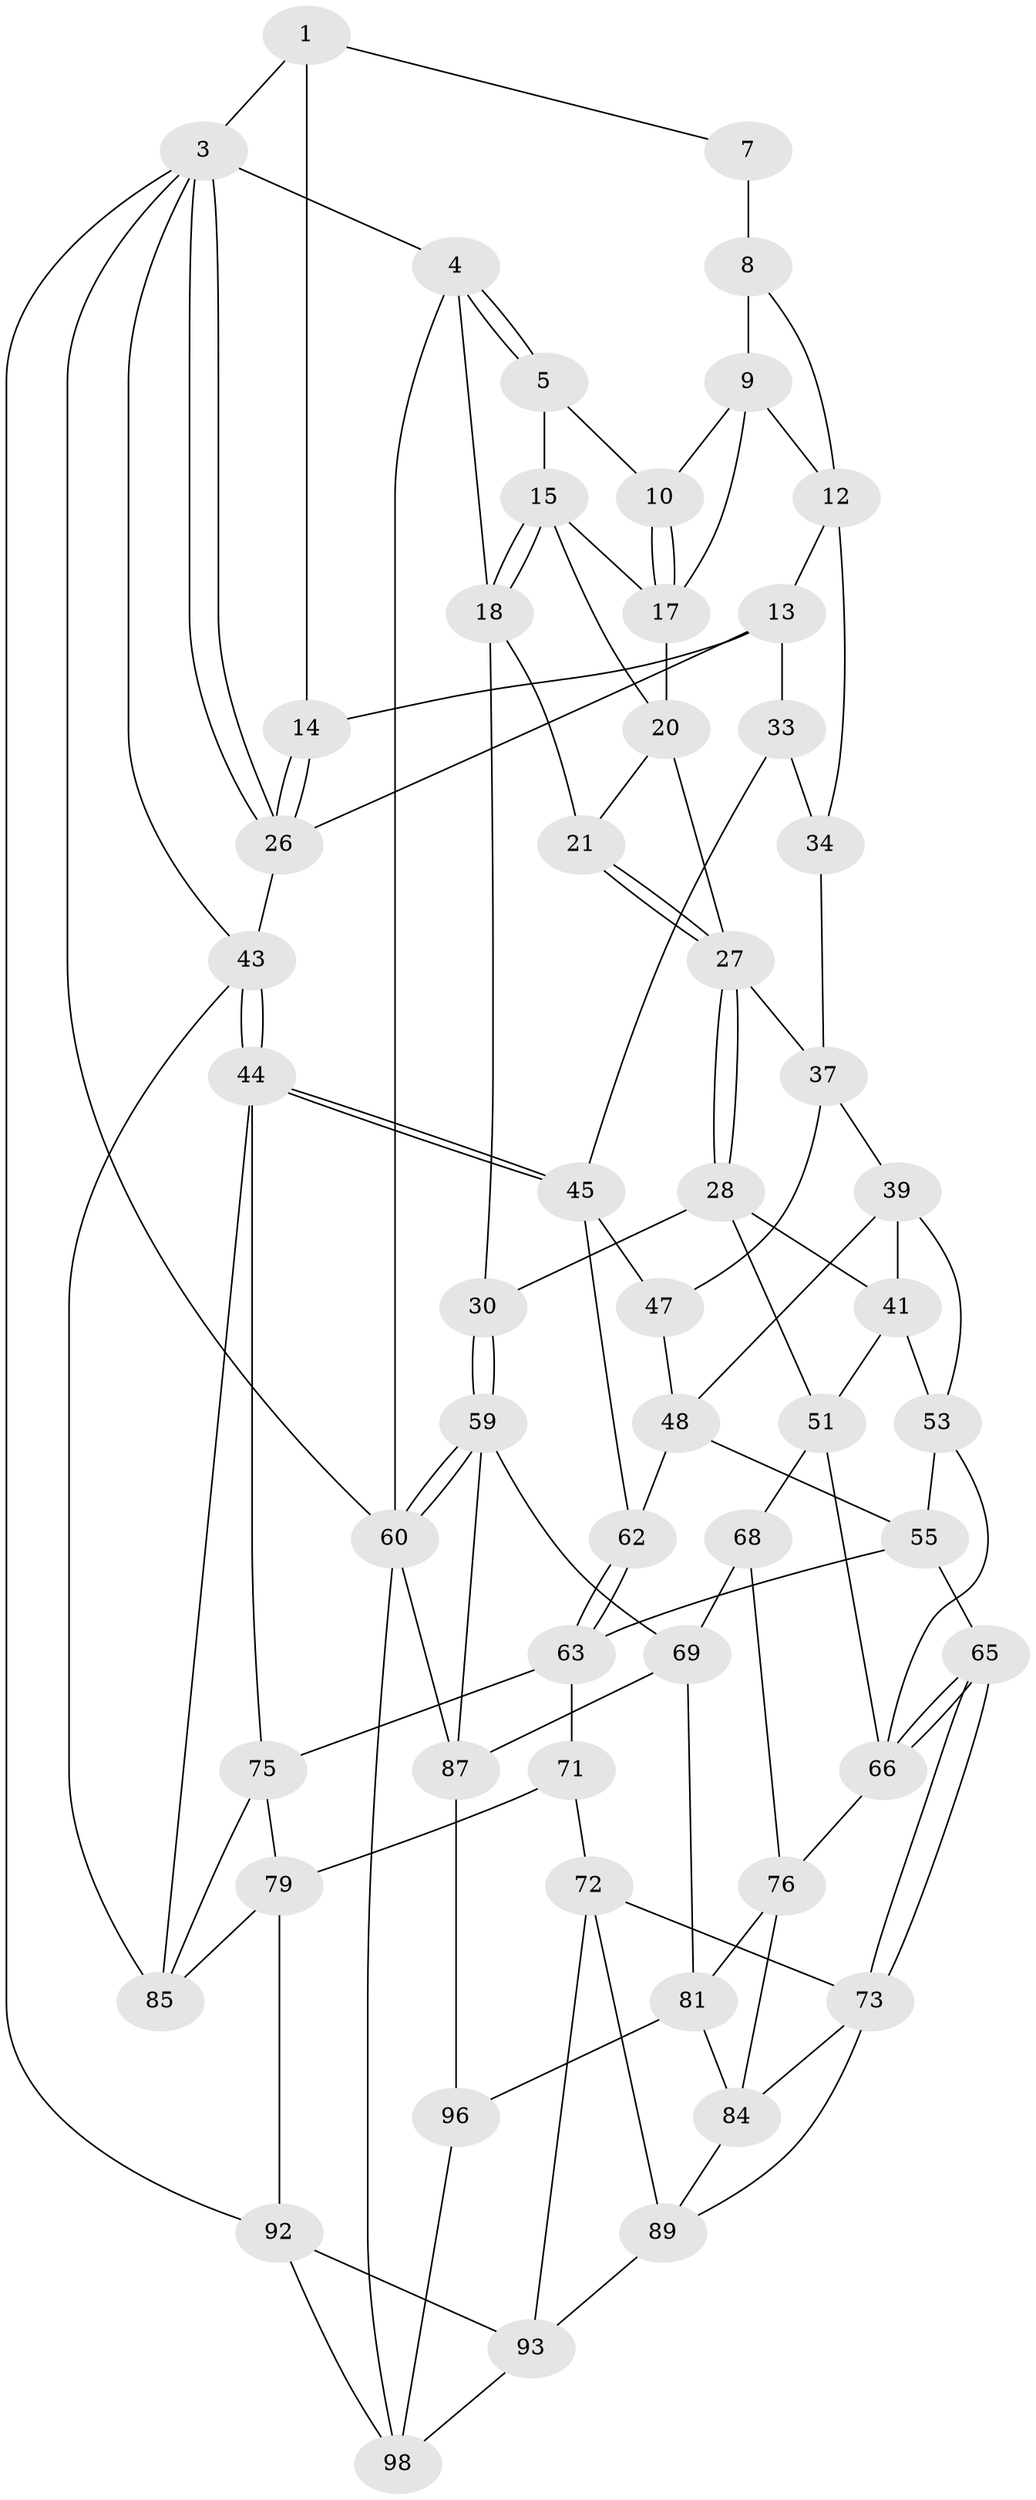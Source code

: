 // original degree distribution, {3: 0.02, 5: 0.52, 6: 0.22, 4: 0.24}
// Generated by graph-tools (version 1.1) at 2025/11/02/27/25 16:11:51]
// undirected, 56 vertices, 119 edges
graph export_dot {
graph [start="1"]
  node [color=gray90,style=filled];
  1 [pos="+0.7332602467268244+0",super="+2"];
  3 [pos="+1+0",super="+57"];
  4 [pos="+0+0"];
  5 [pos="+0.2547904024929593+0",super="+6"];
  7 [pos="+0.7479024918790107+0"];
  8 [pos="+0.6940829377045609+0.06875396092758436",super="+11"];
  9 [pos="+0.6462948811637342+0.07842306359077211",super="+22"];
  10 [pos="+0.6056390739260991+0"];
  12 [pos="+0.8323469601405147+0.11680087296287435",super="+24"];
  13 [pos="+0.8470774900135061+0.12039034411871256",super="+32"];
  14 [pos="+0.8702527639382074+0.0986923657119743"];
  15 [pos="+0.2963755648706876+0",super="+16"];
  17 [pos="+0.5126449334756751+0.09563788377271247",super="+23"];
  18 [pos="+0.34406233900932687+0.16255393229584916",super="+19"];
  20 [pos="+0.37933276919397524+0.1424939192957002",super="+25"];
  21 [pos="+0.35853501078562755+0.16522302479973247"];
  26 [pos="+1+0.24729555192902247",super="+35"];
  27 [pos="+0.3772981076036372+0.21303293336364257",super="+31"];
  28 [pos="+0.33400687059585893+0.37981600958892037",super="+29"];
  30 [pos="+0+0.2301688883476212"];
  33 [pos="+0.8500244076947819+0.24055464331907464",super="+42"];
  34 [pos="+0.6717040231063651+0.23220272186273203",super="+36"];
  37 [pos="+0.5927539233561526+0.37606087066825744",super="+38"];
  39 [pos="+0.45073040133762676+0.40782214792807564",super="+40"];
  41 [pos="+0.35318573296009986+0.3945535473856676",super="+50"];
  43 [pos="+1+0.48165035569855086",super="+58"];
  44 [pos="+0.9210502737244821+0.49920560285083593",super="+74"];
  45 [pos="+0.8697535081344842+0.4648708331796737",super="+46"];
  47 [pos="+0.6082712454482373+0.3888269936175018"];
  48 [pos="+0.6848031523392807+0.5089751477027746",super="+49"];
  51 [pos="+0.2591406836388888+0.5955347348797201",super="+52"];
  53 [pos="+0.4574780510545438+0.5388550530453533",super="+54"];
  55 [pos="+0.6005202958897213+0.5984194125347433",super="+56"];
  59 [pos="+0+0.6812750632320956",super="+70"];
  60 [pos="+0+1",super="+61"];
  62 [pos="+0.715096300249297+0.5062103552847836"];
  63 [pos="+0.6818312589268348+0.6625076123041836",super="+64"];
  65 [pos="+0.48591234869402+0.6911668100458577"];
  66 [pos="+0.38658660207952245+0.6350135705773324",super="+67"];
  68 [pos="+0.14772703784656335+0.6486811225448105"];
  69 [pos="+0.113643865133811+0.6775342332662692",super="+82"];
  71 [pos="+0.5789380145106584+0.7293489934323724"];
  72 [pos="+0.5605999765788439+0.7283273214917955",super="+88"];
  73 [pos="+0.4920585658007299+0.7041653424030465",super="+83"];
  75 [pos="+0.7377883182014341+0.6685638234831056",super="+78"];
  76 [pos="+0.3245098604884697+0.7372517739625841",super="+77"];
  79 [pos="+0.7049834045239112+0.8588559223666266",super="+80"];
  81 [pos="+0.18199737672248958+0.8596299949332689",super="+91"];
  84 [pos="+0.34706000212271304+0.7532029284757518",super="+90"];
  85 [pos="+0.8763574777614848+0.6701644497362055",super="+86"];
  87 [pos="+0.11103246249401713+0.8482575768973941",super="+95"];
  89 [pos="+0.43080414050970606+0.8680279674752213",super="+94"];
  92 [pos="+0.6442277101755766+0.9067545111256884",super="+100"];
  93 [pos="+0.5655106090660994+0.9033291194763358",super="+97"];
  96 [pos="+0.18645537962709313+0.9277694920131963"];
  98 [pos="+0.3601407764832674+1",super="+99"];
  1 -- 7;
  1 -- 3;
  1 -- 14;
  3 -- 4;
  3 -- 26;
  3 -- 26;
  3 -- 92;
  3 -- 60;
  3 -- 43;
  4 -- 5;
  4 -- 5;
  4 -- 18;
  4 -- 60;
  5 -- 15;
  5 -- 10;
  7 -- 8 [weight=2];
  8 -- 9;
  8 -- 12;
  9 -- 10;
  9 -- 17;
  9 -- 12;
  10 -- 17;
  10 -- 17;
  12 -- 13;
  12 -- 34;
  13 -- 14;
  13 -- 33;
  13 -- 26;
  14 -- 26;
  14 -- 26;
  15 -- 18;
  15 -- 18;
  15 -- 17;
  15 -- 20;
  17 -- 20;
  18 -- 21;
  18 -- 30;
  20 -- 21;
  20 -- 27;
  21 -- 27;
  21 -- 27;
  26 -- 43;
  27 -- 28;
  27 -- 28;
  27 -- 37;
  28 -- 41;
  28 -- 30;
  28 -- 51;
  30 -- 59;
  30 -- 59;
  33 -- 34 [weight=2];
  33 -- 45;
  34 -- 37;
  37 -- 47;
  37 -- 39;
  39 -- 48;
  39 -- 41;
  39 -- 53;
  41 -- 51;
  41 -- 53;
  43 -- 44;
  43 -- 44;
  43 -- 85;
  44 -- 45;
  44 -- 45;
  44 -- 75;
  44 -- 85;
  45 -- 62;
  45 -- 47;
  47 -- 48;
  48 -- 62;
  48 -- 55;
  51 -- 66;
  51 -- 68;
  53 -- 66;
  53 -- 55;
  55 -- 63;
  55 -- 65;
  59 -- 60;
  59 -- 60;
  59 -- 69;
  59 -- 87;
  60 -- 87;
  60 -- 98;
  62 -- 63;
  62 -- 63;
  63 -- 75;
  63 -- 71;
  65 -- 66;
  65 -- 66;
  65 -- 73;
  65 -- 73;
  66 -- 76;
  68 -- 69;
  68 -- 76;
  69 -- 81;
  69 -- 87;
  71 -- 72;
  71 -- 79;
  72 -- 73;
  72 -- 89;
  72 -- 93;
  73 -- 89;
  73 -- 84;
  75 -- 85;
  75 -- 79;
  76 -- 84;
  76 -- 81;
  79 -- 85;
  79 -- 92;
  81 -- 96;
  81 -- 84;
  84 -- 89;
  87 -- 96;
  89 -- 93;
  92 -- 93;
  92 -- 98;
  93 -- 98;
  96 -- 98;
}

